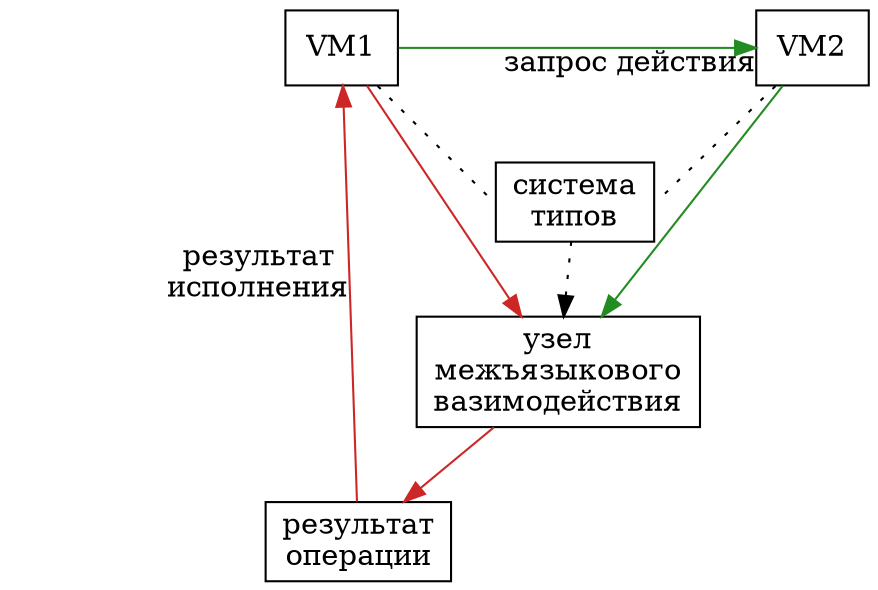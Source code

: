 digraph G {
	node [shape=rect];
	rankdir = TD;
	splines=false;
	rank1 [style=invisible];
	rank2 [style=invisible];
	rank3 [style=invisible];
	rank1 -> rank2 -> rank3 [style=invis];

	VM1; TypeSys[label="система\nтипов"]; VM2;
	Nodee[label="узел\nмежъязыкового\nвазимодействия"];
	balancer [style=invis, label="типоваятиповая\nсистемасистема"];

	{
		rank = same;
		rank1 -> VM1 -> balancer -> VM2 [style=invis];
	}
	{
		rank = same;
		r2bal1 [style=invisible];
		r2bal3 [style=invisible];
		rank2 -> r2bal1 -> Nodee -> r2bal3 [style=invis];
	}
	{
		rank = same;
		r3bal2 [style=invisible];
		r3bal3 [style=invisible];
		rank3 -> Data -> r3bal2 -> r3bal3 [style=invis];
	}
	Data[label="результат\nоперации"];
	Data-> VM1[color=firebrick3, xlabel="результат\nисполнения"];
	VM1 -> TypeSys:w [style=dotted, arrowhead=none];
	VM1 -> VM2 [color=forestgreen, xlabel="запрос действия"];
	VM2 -> TypeSys:e [style=dotted, arrowhead=none];
	TypeSys -> Nodee [style=dotted];
	VM2 -> Nodee[color=forestgreen];
	//{rank=same; VM1; VM2}
	VM1 -> Nodee [color=firebrick3];
	Nodee -> Data[color=firebrick3];

}
